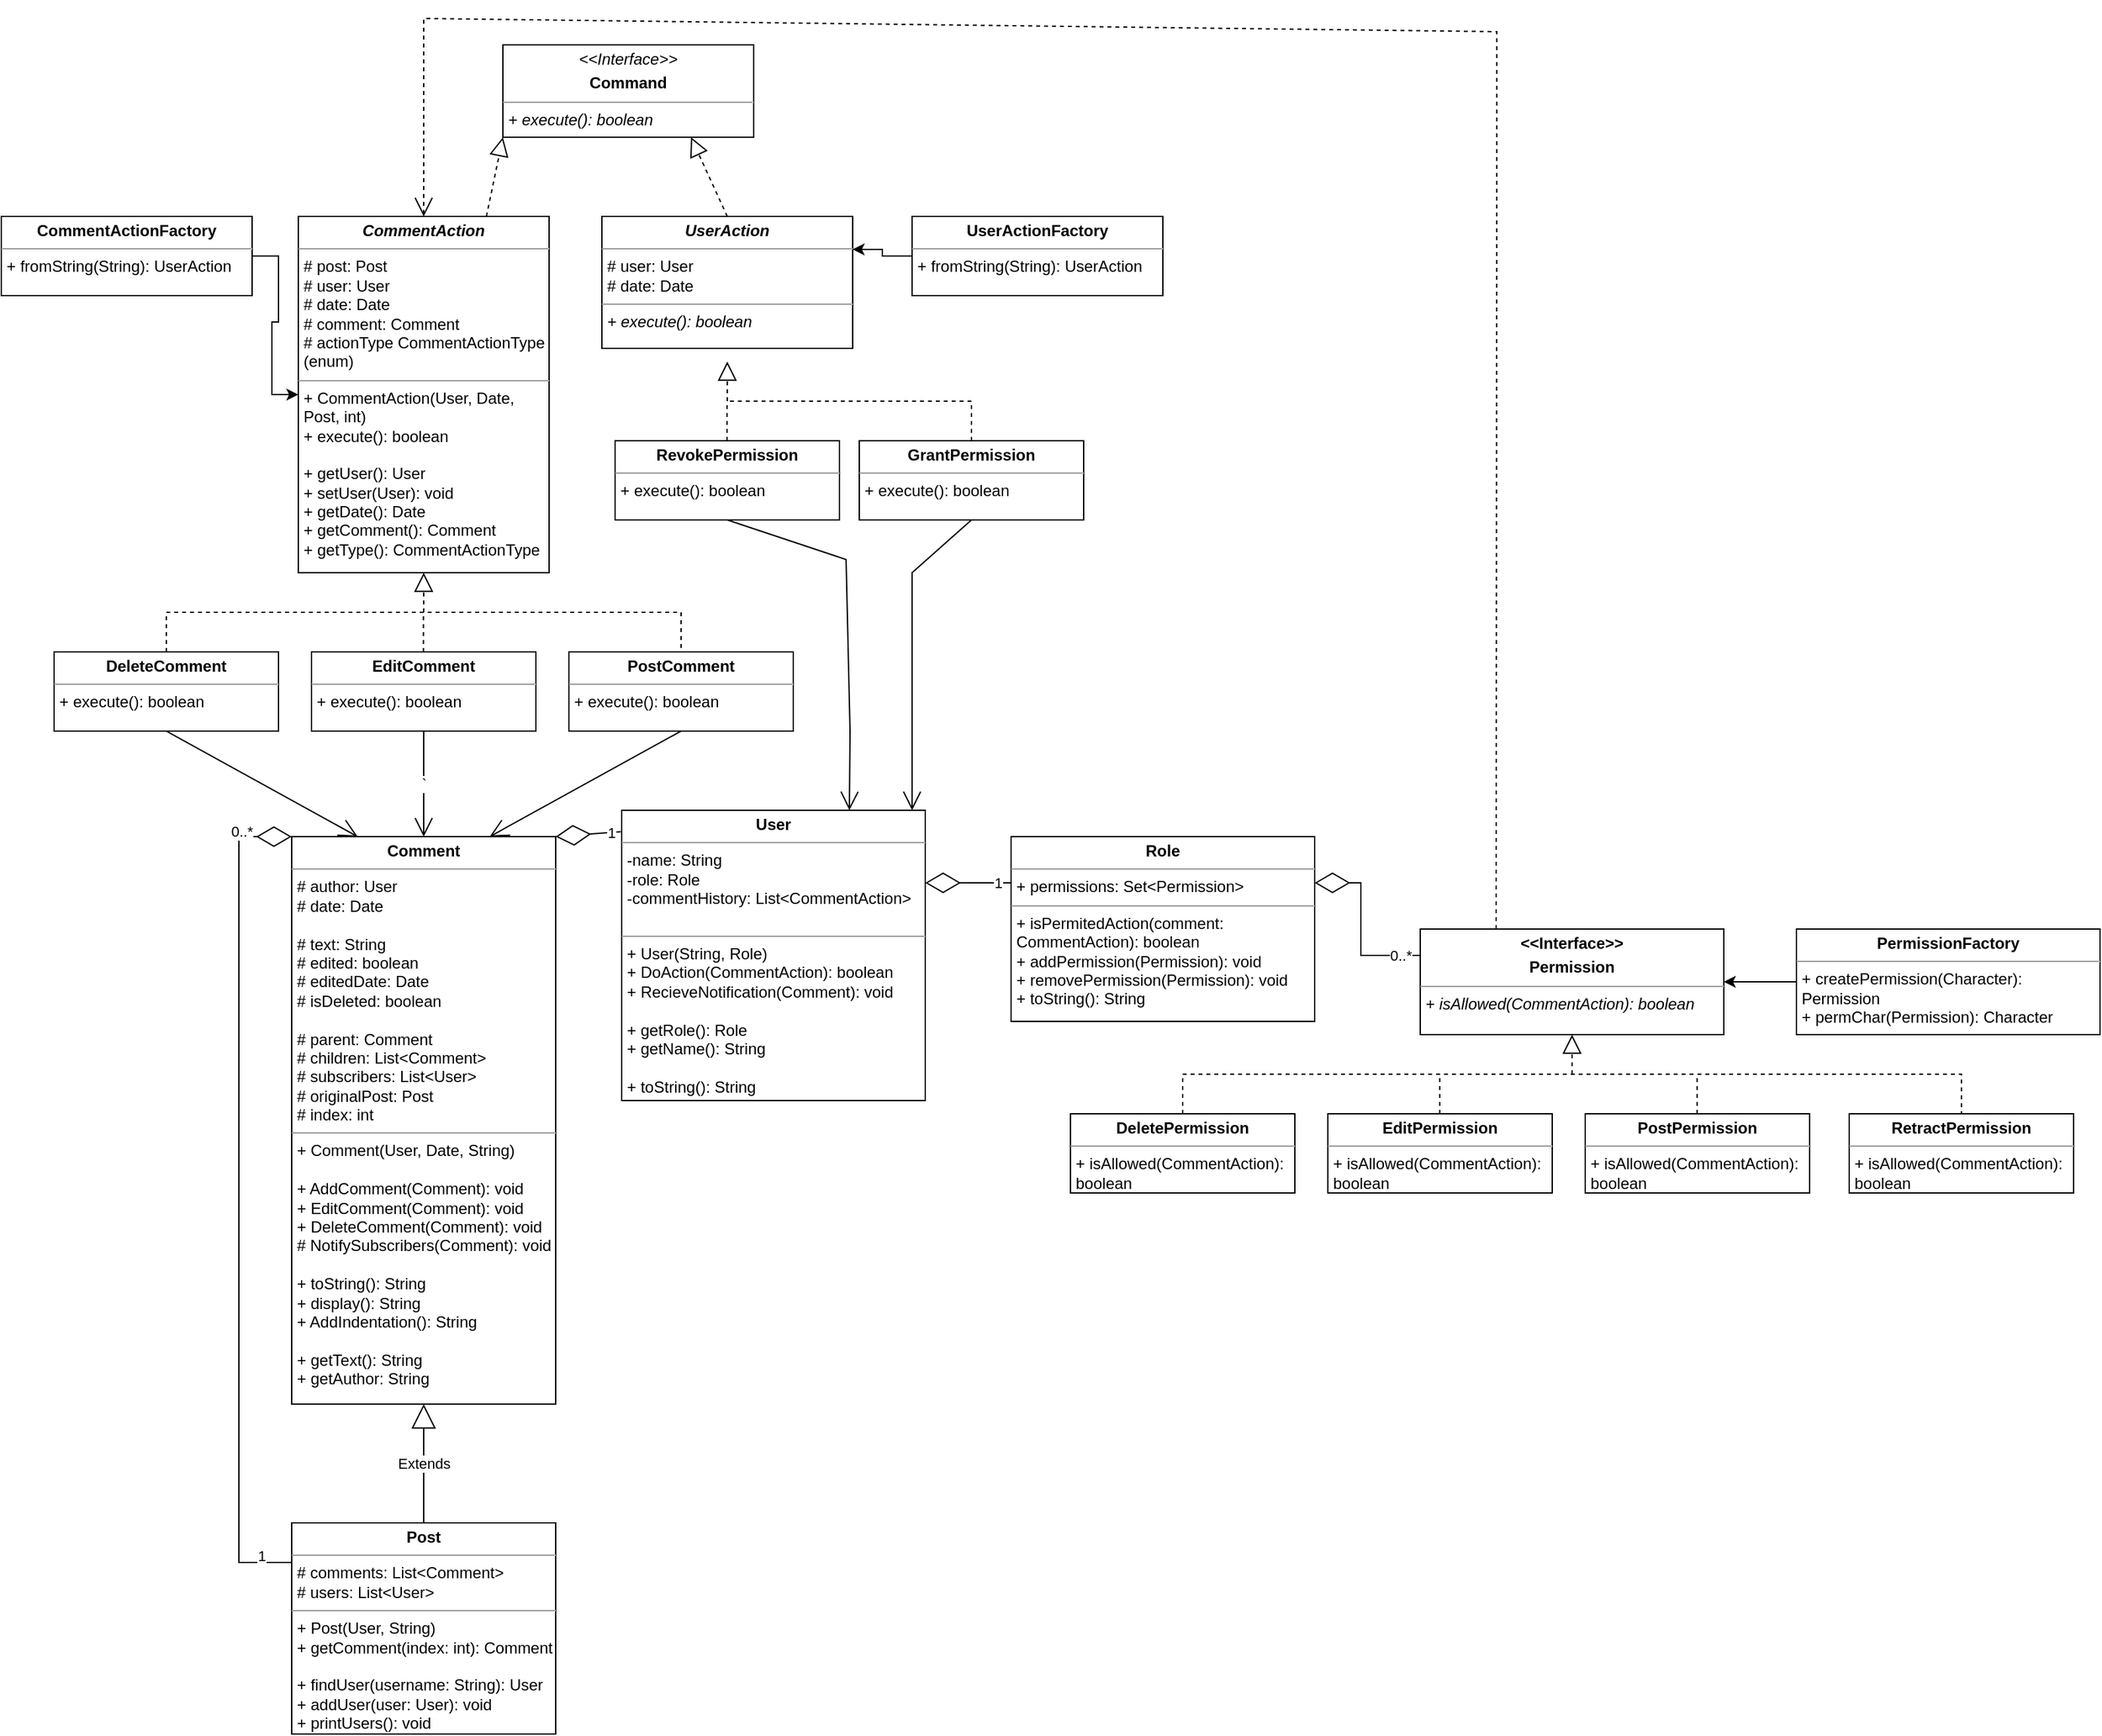 <mxfile version="22.1.22" type="embed">
  <diagram name="Page-1" id="dYeS0N-J2XbGxKYjIUa5">
    <mxGraphModel dx="1072" dy="1384" grid="1" gridSize="10" guides="1" tooltips="1" connect="1" arrows="1" fold="1" page="1" pageScale="1" pageWidth="850" pageHeight="1100" math="0" shadow="0">
      <root>
        <mxCell id="0" />
        <mxCell id="1" parent="0" />
        <mxCell id="7" value="&lt;p style=&quot;margin:0px;margin-top:4px;text-align:center;&quot;&gt;&lt;b&gt;User&lt;/b&gt;&lt;/p&gt;&lt;hr size=&quot;1&quot;&gt;&lt;p style=&quot;margin:0px;margin-left:4px;&quot;&gt;-name: String&lt;/p&gt;&lt;p style=&quot;margin:0px;margin-left:4px;&quot;&gt;-role: Role&lt;/p&gt;&lt;p style=&quot;margin:0px;margin-left:4px;&quot;&gt;-commentHistory: List&amp;lt;CommentAction&amp;gt;&lt;/p&gt;&lt;p style=&quot;margin:0px;margin-left:4px;&quot;&gt;&amp;nbsp;&lt;/p&gt;&lt;hr size=&quot;1&quot;&gt;&lt;p style=&quot;margin:0px;margin-left:4px;&quot;&gt;+ User(String, Role)&amp;nbsp;&lt;/p&gt;&lt;p style=&quot;margin:0px;margin-left:4px;&quot;&gt;+ DoAction(CommentAction): boolean&lt;/p&gt;&lt;p style=&quot;margin:0px;margin-left:4px;&quot;&gt;+ RecieveNotification(Comment): void&lt;/p&gt;&lt;p style=&quot;margin:0px;margin-left:4px;&quot;&gt;&lt;br&gt;&lt;/p&gt;&lt;p style=&quot;margin:0px;margin-left:4px;&quot;&gt;+ getRole(): Role&lt;/p&gt;&lt;p style=&quot;margin:0px;margin-left:4px;&quot;&gt;+ getName(): String&lt;/p&gt;&lt;p style=&quot;margin:0px;margin-left:4px;&quot;&gt;&lt;br&gt;&lt;/p&gt;&lt;p style=&quot;margin:0px;margin-left:4px;&quot;&gt;+ toString(): String&lt;/p&gt;" style="verticalAlign=top;align=left;overflow=fill;fontSize=12;fontFamily=Helvetica;html=1;whiteSpace=wrap;" parent="1" vertex="1">
          <mxGeometry x="20" y="130" width="230" height="220" as="geometry" />
        </mxCell>
        <mxCell id="34" value="" style="group" vertex="1" connectable="0" parent="1">
          <mxGeometry x="-270" y="150" width="240" height="680" as="geometry" />
        </mxCell>
        <mxCell id="33" value="" style="group" vertex="1" connectable="0" parent="34">
          <mxGeometry width="240" height="680" as="geometry" />
        </mxCell>
        <mxCell id="2" value="&lt;p style=&quot;margin:0px;margin-top:4px;text-align:center;&quot;&gt;&lt;b&gt;Comment&lt;/b&gt;&lt;/p&gt;&lt;hr size=&quot;1&quot;&gt;&lt;p style=&quot;margin:0px;margin-left:4px;&quot;&gt;# author: User&lt;/p&gt;&lt;p style=&quot;margin:0px;margin-left:4px;&quot;&gt;# date: Date&lt;/p&gt;&lt;p style=&quot;margin:0px;margin-left:4px;&quot;&gt;&lt;br&gt;&lt;/p&gt;&lt;p style=&quot;margin:0px;margin-left:4px;&quot;&gt;# text: String&lt;/p&gt;&lt;p style=&quot;margin:0px;margin-left:4px;&quot;&gt;# edited: boolean&lt;/p&gt;&lt;p style=&quot;margin:0px;margin-left:4px;&quot;&gt;# editedDate: Date&lt;/p&gt;&lt;p style=&quot;margin:0px;margin-left:4px;&quot;&gt;# isDeleted: boolean&lt;/p&gt;&lt;p style=&quot;margin:0px;margin-left:4px;&quot;&gt;&lt;br&gt;&lt;/p&gt;&lt;p style=&quot;margin:0px;margin-left:4px;&quot;&gt;# parent: Comment&lt;/p&gt;&lt;p style=&quot;margin:0px;margin-left:4px;&quot;&gt;# children: List&amp;lt;Comment&amp;gt;&lt;/p&gt;&lt;p style=&quot;margin:0px;margin-left:4px;&quot;&gt;# subscribers: List&amp;lt;User&amp;gt;&lt;/p&gt;&lt;p style=&quot;border-color: var(--border-color); margin: 0px 0px 0px 4px;&quot;&gt;# originalPost: Post&lt;/p&gt;&lt;p style=&quot;border-color: var(--border-color); margin: 0px 0px 0px 4px;&quot;&gt;# index: int&lt;/p&gt;&lt;hr size=&quot;1&quot;&gt;&lt;p style=&quot;margin:0px;margin-left:4px;&quot;&gt;+ Comment(User, Date, String)&lt;/p&gt;&lt;p style=&quot;margin:0px;margin-left:4px;&quot;&gt;&lt;br&gt;&lt;/p&gt;&lt;p style=&quot;margin:0px;margin-left:4px;&quot;&gt;&lt;span style=&quot;background-color: initial;&quot;&gt;+ AddComment(Comment): void&lt;/span&gt;&lt;br&gt;&lt;/p&gt;&lt;p style=&quot;margin:0px;margin-left:4px;&quot;&gt;&lt;span style=&quot;background-color: initial;&quot;&gt;+ EditComment(Comment): void&lt;/span&gt;&lt;/p&gt;&lt;p style=&quot;margin:0px;margin-left:4px;&quot;&gt;&lt;span style=&quot;background-color: initial;&quot;&gt;+ DeleteComment(Comment): void&lt;/span&gt;&lt;/p&gt;&lt;p style=&quot;margin:0px;margin-left:4px;&quot;&gt;# NotifySubscribers(Comment): void&lt;/p&gt;&lt;p style=&quot;margin:0px;margin-left:4px;&quot;&gt;&lt;br&gt;&lt;/p&gt;&lt;p style=&quot;margin:0px;margin-left:4px;&quot;&gt;+ toString(): String&lt;/p&gt;&lt;p style=&quot;margin:0px;margin-left:4px;&quot;&gt;+ display(): String&lt;/p&gt;&lt;p style=&quot;margin:0px;margin-left:4px;&quot;&gt;+ AddIndentation(): String&lt;/p&gt;&lt;p style=&quot;margin:0px;margin-left:4px;&quot;&gt;&lt;br&gt;&lt;/p&gt;&lt;p style=&quot;margin:0px;margin-left:4px;&quot;&gt;+ getText(): String&lt;/p&gt;&lt;p style=&quot;margin:0px;margin-left:4px;&quot;&gt;+ getAuthor: String&lt;/p&gt;" style="verticalAlign=top;align=left;overflow=fill;fontSize=12;fontFamily=Helvetica;html=1;whiteSpace=wrap;" parent="33" vertex="1">
          <mxGeometry x="40" width="200" height="430" as="geometry" />
        </mxCell>
        <mxCell id="3" value="&lt;p style=&quot;margin:0px;margin-top:4px;text-align:center;&quot;&gt;&lt;b&gt;Post&lt;/b&gt;&lt;/p&gt;&lt;hr size=&quot;1&quot;&gt;&lt;p style=&quot;margin:0px;margin-left:4px;&quot;&gt;&lt;span style=&quot;background-color: initial;&quot;&gt;# comments: List&amp;lt;Comment&amp;gt;&lt;/span&gt;&lt;br&gt;&lt;/p&gt;&lt;p style=&quot;margin:0px;margin-left:4px;&quot;&gt;# users: List&amp;lt;User&amp;gt;&lt;/p&gt;&lt;hr size=&quot;1&quot;&gt;&lt;p style=&quot;margin:0px;margin-left:4px;&quot;&gt;+ Post(User, String)&lt;/p&gt;&lt;p style=&quot;margin:0px;margin-left:4px;&quot;&gt;+ getComment(index: int): Comment&lt;/p&gt;&lt;p style=&quot;margin:0px;margin-left:4px;&quot;&gt;&lt;br&gt;&lt;/p&gt;&lt;p style=&quot;margin:0px;margin-left:4px;&quot;&gt;+ findUser(username: String): User&lt;/p&gt;&lt;p style=&quot;margin:0px;margin-left:4px;&quot;&gt;+ addUser(user: User): void&lt;/p&gt;&lt;p style=&quot;margin:0px;margin-left:4px;&quot;&gt;+ printUsers(): void&lt;/p&gt;" style="verticalAlign=top;align=left;overflow=fill;fontSize=12;fontFamily=Helvetica;html=1;whiteSpace=wrap;" parent="33" vertex="1">
          <mxGeometry x="40" y="520" width="200" height="160" as="geometry" />
        </mxCell>
        <mxCell id="4" value="Extends" style="endArrow=block;endSize=16;endFill=0;html=1;rounded=0;entryX=0.5;entryY=1;entryDx=0;entryDy=0;exitX=0.5;exitY=0;exitDx=0;exitDy=0;" parent="33" source="3" target="2" edge="1">
          <mxGeometry width="160" relative="1" as="geometry">
            <mxPoint x="100" y="480" as="sourcePoint" />
            <mxPoint x="260" y="480" as="targetPoint" />
          </mxGeometry>
        </mxCell>
        <mxCell id="5" value="" style="endArrow=diamondThin;endFill=0;endSize=24;html=1;rounded=0;entryX=0;entryY=0;entryDx=0;entryDy=0;" parent="33" target="2" edge="1">
          <mxGeometry width="160" relative="1" as="geometry">
            <mxPoint x="40" y="550" as="sourcePoint" />
            <mxPoint x="410" y="610" as="targetPoint" />
            <Array as="points">
              <mxPoint y="550" />
              <mxPoint />
            </Array>
          </mxGeometry>
        </mxCell>
        <mxCell id="6" value="0..*" style="edgeLabel;html=1;align=center;verticalAlign=middle;resizable=0;points=[];" parent="5" vertex="1" connectable="0">
          <mxGeometry x="0.877" y="4" relative="1" as="geometry">
            <mxPoint as="offset" />
          </mxGeometry>
        </mxCell>
        <mxCell id="12" value="1" style="edgeLabel;html=1;align=center;verticalAlign=middle;resizable=0;points=[];" parent="5" vertex="1" connectable="0">
          <mxGeometry x="-0.924" y="-5" relative="1" as="geometry">
            <mxPoint x="1" as="offset" />
          </mxGeometry>
        </mxCell>
        <mxCell id="14" value="" style="endArrow=diamondThin;endFill=0;endSize=24;html=1;rounded=0;entryX=1;entryY=0.25;entryDx=0;entryDy=0;exitX=0;exitY=0.25;exitDx=0;exitDy=0;" parent="1" target="7" edge="1" source="13">
          <mxGeometry width="160" relative="1" as="geometry">
            <mxPoint x="1144" y="300" as="sourcePoint" />
            <mxPoint x="895" y="400" as="targetPoint" />
          </mxGeometry>
        </mxCell>
        <mxCell id="15" value="1" style="edgeLabel;html=1;align=center;verticalAlign=middle;resizable=0;points=[];" parent="14" vertex="1" connectable="0">
          <mxGeometry x="-0.697" relative="1" as="geometry">
            <mxPoint as="offset" />
          </mxGeometry>
        </mxCell>
        <mxCell id="67" value="" style="group" vertex="1" connectable="0" parent="1">
          <mxGeometry x="-410" y="-320" width="560" height="420" as="geometry" />
        </mxCell>
        <mxCell id="62" value="" style="group" vertex="1" connectable="0" parent="67">
          <mxGeometry width="560" height="390" as="geometry" />
        </mxCell>
        <mxCell id="46" value="&lt;p style=&quot;margin:0px;margin-top:4px;text-align:center;&quot;&gt;&lt;b&gt;DeleteComment&lt;/b&gt;&lt;/p&gt;&lt;hr size=&quot;1&quot;&gt;&lt;p style=&quot;margin:0px;margin-left:4px;&quot;&gt;&lt;span style=&quot;background-color: initial;&quot;&gt;+ execute(): boolean&lt;/span&gt;&lt;/p&gt;" style="verticalAlign=top;align=left;overflow=fill;fontSize=12;fontFamily=Helvetica;html=1;whiteSpace=wrap;" vertex="1" parent="62">
          <mxGeometry y="330" width="170" height="60" as="geometry" />
        </mxCell>
        <mxCell id="47" value="&lt;p style=&quot;margin:0px;margin-top:4px;text-align:center;&quot;&gt;&lt;b&gt;EditComment&lt;/b&gt;&lt;/p&gt;&lt;hr size=&quot;1&quot;&gt;&lt;p style=&quot;margin:0px;margin-left:4px;&quot;&gt;&lt;span style=&quot;background-color: initial;&quot;&gt;+ execute(): boolean&lt;/span&gt;&lt;/p&gt;" style="verticalAlign=top;align=left;overflow=fill;fontSize=12;fontFamily=Helvetica;html=1;whiteSpace=wrap;" vertex="1" parent="62">
          <mxGeometry x="195" y="330" width="170" height="60" as="geometry" />
        </mxCell>
        <mxCell id="49" value="&lt;p style=&quot;margin:0px;margin-top:4px;text-align:center;&quot;&gt;&lt;b&gt;PostComment&lt;/b&gt;&lt;/p&gt;&lt;hr size=&quot;1&quot;&gt;&lt;p style=&quot;margin:0px;margin-left:4px;&quot;&gt;&lt;span style=&quot;background-color: initial;&quot;&gt;+ execute(): boolean&lt;/span&gt;&lt;/p&gt;" style="verticalAlign=top;align=left;overflow=fill;fontSize=12;fontFamily=Helvetica;html=1;whiteSpace=wrap;" vertex="1" parent="62">
          <mxGeometry x="390" y="330" width="170" height="60" as="geometry" />
        </mxCell>
        <mxCell id="50" value="" style="endArrow=block;dashed=1;endFill=0;endSize=12;html=1;rounded=0;entryX=0.5;entryY=1;entryDx=0;entryDy=0;" edge="1" parent="62">
          <mxGeometry width="160" relative="1" as="geometry">
            <mxPoint x="280" y="300" as="sourcePoint" />
            <mxPoint x="280" y="270" as="targetPoint" />
          </mxGeometry>
        </mxCell>
        <mxCell id="40" value="&lt;p style=&quot;margin:0px;margin-top:4px;text-align:center;&quot;&gt;&lt;b&gt;&lt;i&gt;CommentAction&lt;/i&gt;&lt;/b&gt;&lt;/p&gt;&lt;hr size=&quot;1&quot;&gt;&lt;p style=&quot;margin:0px;margin-left:4px;&quot;&gt;&lt;span style=&quot;background-color: initial;&quot;&gt;# post: Post&lt;/span&gt;&lt;br&gt;&lt;/p&gt;&lt;p style=&quot;margin:0px;margin-left:4px;&quot;&gt;# user: User&lt;/p&gt;&lt;p style=&quot;margin:0px;margin-left:4px;&quot;&gt;# date: Date&lt;/p&gt;&lt;p style=&quot;margin:0px;margin-left:4px;&quot;&gt;# comment: Comment&lt;/p&gt;&lt;p style=&quot;margin:0px;margin-left:4px;&quot;&gt;# actionType CommentActionType (enum)&lt;/p&gt;&lt;hr size=&quot;1&quot;&gt;&lt;p style=&quot;margin:0px;margin-left:4px;&quot;&gt;+ CommentAction(User, Date, Post, int)&lt;/p&gt;&lt;p style=&quot;margin:0px;margin-left:4px;&quot;&gt;+ execute(): boolean&lt;/p&gt;&lt;p style=&quot;margin:0px;margin-left:4px;&quot;&gt;&lt;br&gt;&lt;/p&gt;&lt;p style=&quot;margin:0px;margin-left:4px;&quot;&gt;+ getUser(): User&lt;/p&gt;&lt;p style=&quot;margin:0px;margin-left:4px;&quot;&gt;+ setUser(User): void&lt;/p&gt;&lt;p style=&quot;margin:0px;margin-left:4px;&quot;&gt;+ getDate(): Date&lt;/p&gt;&lt;p style=&quot;margin:0px;margin-left:4px;&quot;&gt;+ getComment(): Comment&lt;/p&gt;&lt;p style=&quot;margin:0px;margin-left:4px;&quot;&gt;+ getType(): CommentActionType&lt;/p&gt;" style="verticalAlign=top;align=left;overflow=fill;fontSize=12;fontFamily=Helvetica;html=1;whiteSpace=wrap;" vertex="1" parent="62">
          <mxGeometry x="185" width="190" height="270" as="geometry" />
        </mxCell>
        <mxCell id="51" value="" style="endArrow=none;dashed=1;endFill=0;endSize=12;html=1;rounded=0;entryX=0.5;entryY=0;entryDx=0;entryDy=0;exitX=0.5;exitY=0;exitDx=0;exitDy=0;" edge="1" parent="62" source="46" target="49">
          <mxGeometry width="160" relative="1" as="geometry">
            <mxPoint x="80" y="330.0" as="sourcePoint" />
            <mxPoint x="570" y="330" as="targetPoint" />
            <Array as="points">
              <mxPoint x="85" y="300" />
              <mxPoint x="280" y="300" />
              <mxPoint x="475" y="300" />
            </Array>
          </mxGeometry>
        </mxCell>
        <mxCell id="52" value="" style="endArrow=none;dashed=1;endFill=0;endSize=12;html=1;rounded=0;entryX=0.5;entryY=1;entryDx=0;entryDy=0;" edge="1" parent="62">
          <mxGeometry width="160" relative="1" as="geometry">
            <mxPoint x="279.81" y="330" as="sourcePoint" />
            <mxPoint x="279.81" y="300" as="targetPoint" />
          </mxGeometry>
        </mxCell>
        <mxCell id="99" value="&lt;p style=&quot;margin:0px;margin-top:4px;text-align:center;&quot;&gt;&lt;b style=&quot;background-color: initial;&quot;&gt;CommentActionFactory&lt;/b&gt;&lt;br&gt;&lt;/p&gt;&lt;hr size=&quot;1&quot;&gt;&lt;p style=&quot;margin:0px;margin-left:4px;&quot;&gt;+ fromString(String): UserAction&lt;/p&gt;" style="verticalAlign=top;align=left;overflow=fill;fontSize=12;fontFamily=Helvetica;html=1;whiteSpace=wrap;" vertex="1" parent="62">
          <mxGeometry x="-40" width="190" height="60" as="geometry" />
        </mxCell>
        <mxCell id="101" value="" style="edgeStyle=orthogonalEdgeStyle;rounded=0;orthogonalLoop=1;jettySize=auto;html=1;" edge="1" parent="62" source="99" target="40">
          <mxGeometry relative="1" as="geometry" />
        </mxCell>
        <mxCell id="68" value="" style="group" vertex="1" connectable="0" parent="1">
          <mxGeometry x="-180" y="-480" width="610" height="420" as="geometry" />
        </mxCell>
        <mxCell id="70" value="" style="group" vertex="1" connectable="0" parent="68">
          <mxGeometry width="610" height="390" as="geometry" />
        </mxCell>
        <mxCell id="71" value="&lt;p style=&quot;margin:0px;margin-top:4px;text-align:center;&quot;&gt;&lt;b&gt;GrantPermission&lt;/b&gt;&lt;/p&gt;&lt;hr size=&quot;1&quot;&gt;&lt;p style=&quot;margin:0px;margin-left:4px;&quot;&gt;&lt;span style=&quot;background-color: initial;&quot;&gt;+ execute(): boolean&lt;/span&gt;&lt;/p&gt;" style="verticalAlign=top;align=left;overflow=fill;fontSize=12;fontFamily=Helvetica;html=1;whiteSpace=wrap;" vertex="1" parent="70">
          <mxGeometry x="380" y="330" width="170" height="60" as="geometry" />
        </mxCell>
        <mxCell id="72" value="&lt;p style=&quot;margin:0px;margin-top:4px;text-align:center;&quot;&gt;&lt;b&gt;RevokePermission&lt;/b&gt;&lt;/p&gt;&lt;hr size=&quot;1&quot;&gt;&lt;p style=&quot;margin:0px;margin-left:4px;&quot;&gt;&lt;span style=&quot;background-color: initial;&quot;&gt;+ execute(): boolean&lt;/span&gt;&lt;/p&gt;" style="verticalAlign=top;align=left;overflow=fill;fontSize=12;fontFamily=Helvetica;html=1;whiteSpace=wrap;" vertex="1" parent="70">
          <mxGeometry x="195" y="330" width="170" height="60" as="geometry" />
        </mxCell>
        <mxCell id="74" value="" style="endArrow=block;dashed=1;endFill=0;endSize=12;html=1;rounded=0;entryX=0.5;entryY=1;entryDx=0;entryDy=0;" edge="1" parent="70">
          <mxGeometry width="160" relative="1" as="geometry">
            <mxPoint x="280" y="300" as="sourcePoint" />
            <mxPoint x="280" y="270" as="targetPoint" />
          </mxGeometry>
        </mxCell>
        <mxCell id="75" value="&lt;p style=&quot;margin:0px;margin-top:4px;text-align:center;&quot;&gt;&lt;b style=&quot;background-color: initial;&quot;&gt;&lt;i&gt;UserAction&lt;/i&gt;&lt;/b&gt;&lt;br&gt;&lt;/p&gt;&lt;hr size=&quot;1&quot;&gt;&lt;p style=&quot;margin:0px;margin-left:4px;&quot;&gt;&lt;span style=&quot;background-color: initial;&quot;&gt;# user: User&lt;/span&gt;&lt;br&gt;&lt;/p&gt;&lt;p style=&quot;margin:0px;margin-left:4px;&quot;&gt;# date: Date&lt;/p&gt;&lt;hr size=&quot;1&quot;&gt;&lt;p style=&quot;margin:0px;margin-left:4px;&quot;&gt;&lt;i&gt;+ execute(): boolean&lt;/i&gt;&lt;/p&gt;" style="verticalAlign=top;align=left;overflow=fill;fontSize=12;fontFamily=Helvetica;html=1;whiteSpace=wrap;" vertex="1" parent="70">
          <mxGeometry x="185" y="160" width="190" height="100" as="geometry" />
        </mxCell>
        <mxCell id="76" value="" style="endArrow=none;dashed=1;endFill=0;endSize=12;html=1;rounded=0;exitX=0.5;exitY=0;exitDx=0;exitDy=0;" edge="1" parent="70" source="71">
          <mxGeometry width="160" relative="1" as="geometry">
            <mxPoint x="80" y="330.0" as="sourcePoint" />
            <mxPoint x="280" y="300" as="targetPoint" />
            <Array as="points">
              <mxPoint x="465" y="300" />
              <mxPoint x="280" y="300" />
            </Array>
          </mxGeometry>
        </mxCell>
        <mxCell id="77" value="" style="endArrow=none;dashed=1;endFill=0;endSize=12;html=1;rounded=0;entryX=0.5;entryY=1;entryDx=0;entryDy=0;" edge="1" parent="70">
          <mxGeometry width="160" relative="1" as="geometry">
            <mxPoint x="279.81" y="330" as="sourcePoint" />
            <mxPoint x="279.81" y="300" as="targetPoint" />
          </mxGeometry>
        </mxCell>
        <mxCell id="98" style="edgeStyle=orthogonalEdgeStyle;rounded=0;orthogonalLoop=1;jettySize=auto;html=1;entryX=1;entryY=0.25;entryDx=0;entryDy=0;" edge="1" parent="70" source="89" target="75">
          <mxGeometry relative="1" as="geometry" />
        </mxCell>
        <mxCell id="89" value="&lt;p style=&quot;margin:0px;margin-top:4px;text-align:center;&quot;&gt;&lt;b style=&quot;background-color: initial;&quot;&gt;UserActionFactory&lt;/b&gt;&lt;br&gt;&lt;/p&gt;&lt;hr size=&quot;1&quot;&gt;&lt;p style=&quot;margin:0px;margin-left:4px;&quot;&gt;+ fromString(String): UserAction&lt;/p&gt;" style="verticalAlign=top;align=left;overflow=fill;fontSize=12;fontFamily=Helvetica;html=1;whiteSpace=wrap;" vertex="1" parent="70">
          <mxGeometry x="420" y="160" width="190" height="60" as="geometry" />
        </mxCell>
        <mxCell id="91" value="&lt;p style=&quot;margin:0px;margin-top:4px;text-align:center;&quot;&gt;&lt;i style=&quot;&quot;&gt;&amp;lt;&amp;lt;Interface&amp;gt;&amp;gt;&lt;/i&gt;&lt;/p&gt;&lt;p style=&quot;margin:0px;margin-top:4px;text-align:center;&quot;&gt;&lt;b&gt;Command&lt;/b&gt;&lt;/p&gt;&lt;hr size=&quot;1&quot;&gt;&lt;p style=&quot;margin:0px;margin-left:4px;&quot;&gt;&lt;/p&gt;&lt;p style=&quot;margin:0px;margin-left:4px;&quot;&gt;&lt;i&gt;+ execute(): boolean&lt;/i&gt;&lt;/p&gt;" style="verticalAlign=top;align=left;overflow=fill;fontSize=12;fontFamily=Helvetica;html=1;whiteSpace=wrap;" vertex="1" parent="70">
          <mxGeometry x="110" y="30" width="190" height="70" as="geometry" />
        </mxCell>
        <mxCell id="93" value="" style="endArrow=block;dashed=1;endFill=0;endSize=12;html=1;rounded=0;entryX=0.75;entryY=1;entryDx=0;entryDy=0;exitX=0.5;exitY=0;exitDx=0;exitDy=0;" edge="1" parent="70" source="75" target="91">
          <mxGeometry width="160" relative="1" as="geometry">
            <mxPoint x="230" y="280" as="sourcePoint" />
            <mxPoint x="220" y="320" as="targetPoint" />
          </mxGeometry>
        </mxCell>
        <mxCell id="78" value="" style="endArrow=open;endFill=1;endSize=12;html=1;rounded=0;exitX=0.5;exitY=1;exitDx=0;exitDy=0;entryX=0.75;entryY=0;entryDx=0;entryDy=0;" edge="1" parent="1" source="72" target="7">
          <mxGeometry width="160" relative="1" as="geometry">
            <mxPoint x="315" y="100" as="sourcePoint" />
            <mxPoint x="510" y="140" as="targetPoint" />
            <Array as="points">
              <mxPoint x="190" y="-60" />
              <mxPoint x="193" y="70" />
            </Array>
          </mxGeometry>
        </mxCell>
        <mxCell id="69" value="" style="endArrow=open;endFill=1;endSize=12;html=1;rounded=0;exitX=0.5;exitY=1;exitDx=0;exitDy=0;" edge="1" parent="1" source="71">
          <mxGeometry width="160" relative="1" as="geometry">
            <mxPoint x="345.455" y="100" as="sourcePoint" />
            <mxPoint x="240" y="130" as="targetPoint" />
            <Array as="points">
              <mxPoint x="240" y="-50" />
            </Array>
          </mxGeometry>
        </mxCell>
        <mxCell id="10" value="" style="endArrow=diamondThin;endFill=0;endSize=24;html=1;rounded=0;exitX=-0.003;exitY=0.074;exitDx=0;exitDy=0;exitPerimeter=0;entryX=1;entryY=0;entryDx=0;entryDy=0;" parent="1" source="7" edge="1" target="2">
          <mxGeometry width="160" relative="1" as="geometry">
            <mxPoint x="390" y="160" as="sourcePoint" />
            <mxPoint x="220" y="160" as="targetPoint" />
          </mxGeometry>
        </mxCell>
        <mxCell id="11" value="1" style="edgeLabel;html=1;align=center;verticalAlign=middle;resizable=0;points=[];" parent="10" vertex="1" connectable="0">
          <mxGeometry x="-0.697" relative="1" as="geometry">
            <mxPoint as="offset" />
          </mxGeometry>
        </mxCell>
        <mxCell id="88" value="" style="group" vertex="1" connectable="0" parent="1">
          <mxGeometry x="50" y="150" width="1090" height="640" as="geometry" />
        </mxCell>
        <mxCell id="32" value="" style="group" vertex="1" connectable="0" parent="88">
          <mxGeometry width="1090" height="640" as="geometry" />
        </mxCell>
        <mxCell id="43" value="" style="group" vertex="1" connectable="0" parent="32">
          <mxGeometry x="265" width="825" height="270" as="geometry" />
        </mxCell>
        <mxCell id="13" value="&lt;p style=&quot;margin:0px;margin-top:4px;text-align:center;&quot;&gt;&lt;b&gt;Role&lt;/b&gt;&lt;/p&gt;&lt;hr size=&quot;1&quot;&gt;&lt;p style=&quot;margin:0px;margin-left:4px;&quot;&gt;&lt;span style=&quot;background-color: initial;&quot;&gt;+ permissions: Set&amp;lt;Permission&amp;gt;&lt;/span&gt;&lt;span style=&quot;background-color: initial;&quot;&gt;&amp;nbsp;&lt;/span&gt;&lt;/p&gt;&lt;hr size=&quot;1&quot;&gt;&lt;p style=&quot;margin:0px;margin-left:4px;&quot;&gt;+ isPermitedAction(comment: CommentAction): boolean&lt;/p&gt;&lt;p style=&quot;margin:0px;margin-left:4px;&quot;&gt;+ addPermission(Permission): void&lt;/p&gt;&lt;p style=&quot;margin:0px;margin-left:4px;&quot;&gt;+ removePermission(Permission): void&lt;/p&gt;&lt;p style=&quot;margin:0px;margin-left:4px;&quot;&gt;+ toString(): String&lt;/p&gt;" style="verticalAlign=top;align=left;overflow=fill;fontSize=12;fontFamily=Helvetica;html=1;whiteSpace=wrap;" parent="43" vertex="1">
          <mxGeometry width="230" height="140" as="geometry" />
        </mxCell>
        <mxCell id="16" value="&lt;p style=&quot;margin:0px;margin-top:4px;text-align:center;&quot;&gt;&lt;b&gt;&amp;lt;&amp;lt;Interface&amp;gt;&amp;gt;&lt;/b&gt;&lt;/p&gt;&lt;p style=&quot;margin:0px;margin-top:4px;text-align:center;&quot;&gt;&lt;b&gt;Permission&lt;/b&gt;&lt;/p&gt;&lt;hr size=&quot;1&quot;&gt;&lt;p style=&quot;margin:0px;margin-left:4px;&quot;&gt;&lt;span style=&quot;background-color: initial;&quot;&gt;&lt;i&gt;+ isAllowed(CommentAction): boolean&lt;/i&gt;&lt;/span&gt;&lt;/p&gt;" style="verticalAlign=top;align=left;overflow=fill;fontSize=12;fontFamily=Helvetica;html=1;whiteSpace=wrap;" parent="43" vertex="1">
          <mxGeometry x="310" y="70" width="230" height="80" as="geometry" />
        </mxCell>
        <mxCell id="17" value="&lt;p style=&quot;margin:0px;margin-top:4px;text-align:center;&quot;&gt;&lt;b style=&quot;background-color: initial;&quot;&gt;DeletePermission&lt;/b&gt;&lt;br&gt;&lt;/p&gt;&lt;hr size=&quot;1&quot;&gt;&lt;p style=&quot;margin:0px;margin-left:4px;&quot;&gt;&lt;span style=&quot;background-color: initial;&quot;&gt;+ isAllowed(CommentAction): boolean&lt;/span&gt;&lt;/p&gt;" style="verticalAlign=top;align=left;overflow=fill;fontSize=12;fontFamily=Helvetica;html=1;whiteSpace=wrap;" vertex="1" parent="43">
          <mxGeometry x="45" y="210" width="170" height="60" as="geometry" />
        </mxCell>
        <mxCell id="21" value="&lt;p style=&quot;margin:0px;margin-top:4px;text-align:center;&quot;&gt;&lt;b&gt;EditPermission&lt;/b&gt;&lt;/p&gt;&lt;hr size=&quot;1&quot;&gt;&lt;p style=&quot;margin:0px;margin-left:4px;&quot;&gt;&lt;span style=&quot;background-color: initial;&quot;&gt;+ isAllowed(CommentAction): boolean&lt;/span&gt;&lt;/p&gt;" style="verticalAlign=top;align=left;overflow=fill;fontSize=12;fontFamily=Helvetica;html=1;whiteSpace=wrap;" vertex="1" parent="43">
          <mxGeometry x="240" y="210" width="170" height="60" as="geometry" />
        </mxCell>
        <mxCell id="22" value="&lt;p style=&quot;margin:0px;margin-top:4px;text-align:center;&quot;&gt;&lt;b&gt;RetractPermission&lt;/b&gt;&lt;/p&gt;&lt;hr size=&quot;1&quot;&gt;&lt;p style=&quot;margin:0px;margin-left:4px;&quot;&gt;&lt;span style=&quot;background-color: initial;&quot;&gt;+ isAllowed(CommentAction): boolean&lt;/span&gt;&lt;/p&gt;" style="verticalAlign=top;align=left;overflow=fill;fontSize=12;fontFamily=Helvetica;html=1;whiteSpace=wrap;" vertex="1" parent="43">
          <mxGeometry x="635" y="210" width="170" height="60" as="geometry" />
        </mxCell>
        <mxCell id="23" value="&lt;p style=&quot;margin:0px;margin-top:4px;text-align:center;&quot;&gt;&lt;b&gt;PostPermission&lt;/b&gt;&lt;/p&gt;&lt;hr size=&quot;1&quot;&gt;&lt;p style=&quot;margin:0px;margin-left:4px;&quot;&gt;&lt;span style=&quot;background-color: initial;&quot;&gt;+ isAllowed(CommentAction): boolean&lt;/span&gt;&lt;/p&gt;" style="verticalAlign=top;align=left;overflow=fill;fontSize=12;fontFamily=Helvetica;html=1;whiteSpace=wrap;" vertex="1" parent="43">
          <mxGeometry x="435" y="210" width="170" height="60" as="geometry" />
        </mxCell>
        <mxCell id="24" value="" style="endArrow=diamondThin;endFill=0;endSize=24;html=1;rounded=0;exitX=0;exitY=0.25;exitDx=0;exitDy=0;entryX=1;entryY=0.25;entryDx=0;entryDy=0;" edge="1" parent="43" source="16" target="13">
          <mxGeometry width="160" relative="1" as="geometry">
            <mxPoint x="-281" y="17" as="sourcePoint" />
            <mxPoint x="-390" y="17" as="targetPoint" />
            <Array as="points">
              <mxPoint x="265" y="90" />
              <mxPoint x="265" y="35" />
            </Array>
          </mxGeometry>
        </mxCell>
        <mxCell id="26" value="0..*&lt;br&gt;" style="edgeLabel;html=1;align=center;verticalAlign=middle;resizable=0;points=[];" vertex="1" connectable="0" parent="24">
          <mxGeometry x="-0.77" relative="1" as="geometry">
            <mxPoint as="offset" />
          </mxGeometry>
        </mxCell>
        <mxCell id="27" value="" style="endArrow=block;dashed=1;endFill=0;endSize=12;html=1;rounded=0;entryX=0.5;entryY=1;entryDx=0;entryDy=0;" edge="1" parent="43" target="16">
          <mxGeometry width="160" relative="1" as="geometry">
            <mxPoint x="425" y="180" as="sourcePoint" />
            <mxPoint x="510" y="400" as="targetPoint" />
          </mxGeometry>
        </mxCell>
        <mxCell id="28" value="" style="endArrow=none;dashed=1;endFill=0;endSize=12;html=1;rounded=0;entryX=0.5;entryY=0;entryDx=0;entryDy=0;exitX=0.5;exitY=0;exitDx=0;exitDy=0;" edge="1" parent="43" source="17" target="22">
          <mxGeometry width="160" relative="1" as="geometry">
            <mxPoint x="140" y="180" as="sourcePoint" />
            <mxPoint x="730" y="180" as="targetPoint" />
            <Array as="points">
              <mxPoint x="130" y="180" />
              <mxPoint x="430" y="180" />
              <mxPoint x="720" y="180" />
            </Array>
          </mxGeometry>
        </mxCell>
        <mxCell id="30" value="" style="endArrow=none;dashed=1;endFill=0;endSize=12;html=1;rounded=0;entryX=0.5;entryY=1;entryDx=0;entryDy=0;" edge="1" parent="43">
          <mxGeometry width="160" relative="1" as="geometry">
            <mxPoint x="324.76" y="210" as="sourcePoint" />
            <mxPoint x="324.76" y="180" as="targetPoint" />
          </mxGeometry>
        </mxCell>
        <mxCell id="31" value="" style="endArrow=none;dashed=1;endFill=0;endSize=12;html=1;rounded=0;entryX=0.5;entryY=1;entryDx=0;entryDy=0;" edge="1" parent="43">
          <mxGeometry width="160" relative="1" as="geometry">
            <mxPoint x="519.76" y="210" as="sourcePoint" />
            <mxPoint x="519.76" y="180" as="targetPoint" />
          </mxGeometry>
        </mxCell>
        <mxCell id="103" value="" style="edgeStyle=orthogonalEdgeStyle;rounded=0;orthogonalLoop=1;jettySize=auto;html=1;" edge="1" parent="43" source="102" target="16">
          <mxGeometry relative="1" as="geometry" />
        </mxCell>
        <mxCell id="102" value="&lt;p style=&quot;margin:0px;margin-top:4px;text-align:center;&quot;&gt;&lt;b&gt;PermissionFactory&lt;/b&gt;&lt;/p&gt;&lt;hr size=&quot;1&quot;&gt;&lt;p style=&quot;margin:0px;margin-left:4px;&quot;&gt;+ createPermission(Character): Permission&lt;/p&gt;&lt;p style=&quot;margin:0px;margin-left:4px;&quot;&gt;+ permChar(Permission): Character&lt;/p&gt;" style="verticalAlign=top;align=left;overflow=fill;fontSize=12;fontFamily=Helvetica;html=1;whiteSpace=wrap;" vertex="1" parent="43">
          <mxGeometry x="595" y="70" width="230" height="80" as="geometry" />
        </mxCell>
        <mxCell id="63" value="`" style="endArrow=open;endFill=1;endSize=12;html=1;rounded=0;entryX=0.5;entryY=0;entryDx=0;entryDy=0;exitX=0.5;exitY=1;exitDx=0;exitDy=0;" edge="1" parent="1" source="47" target="2">
          <mxGeometry width="160" relative="1" as="geometry">
            <mxPoint x="335" y="800" as="sourcePoint" />
            <mxPoint x="220" y="820" as="targetPoint" />
          </mxGeometry>
        </mxCell>
        <mxCell id="64" value="" style="endArrow=open;endFill=1;endSize=12;html=1;rounded=0;exitX=0.5;exitY=1;exitDx=0;exitDy=0;entryX=0.75;entryY=0;entryDx=0;entryDy=0;" edge="1" parent="1" source="49" target="2">
          <mxGeometry width="160" relative="1" as="geometry">
            <mxPoint x="540" y="790" as="sourcePoint" />
            <mxPoint x="220" y="810" as="targetPoint" />
          </mxGeometry>
        </mxCell>
        <mxCell id="61" value="" style="endArrow=open;endFill=1;endSize=12;html=1;rounded=0;exitX=0.5;exitY=1;exitDx=0;exitDy=0;entryX=0.25;entryY=0;entryDx=0;entryDy=0;" edge="1" parent="1" source="46" target="2">
          <mxGeometry width="160" relative="1" as="geometry">
            <mxPoint x="365.455" y="800" as="sourcePoint" />
            <mxPoint x="220" y="790" as="targetPoint" />
          </mxGeometry>
        </mxCell>
        <mxCell id="92" value="" style="endArrow=open;endSize=12;dashed=1;html=1;rounded=0;exitX=0.25;exitY=0;exitDx=0;exitDy=0;entryX=0.5;entryY=0;entryDx=0;entryDy=0;" edge="1" parent="1" source="16" target="40">
          <mxGeometry width="160" relative="1" as="geometry">
            <mxPoint x="683" y="220" as="sourcePoint" />
            <mxPoint x="50" y="-460" as="targetPoint" />
            <Array as="points">
              <mxPoint x="683" y="-370" />
              <mxPoint x="683" y="-460" />
              <mxPoint x="-130" y="-470" />
            </Array>
          </mxGeometry>
        </mxCell>
        <mxCell id="95" value="" style="endArrow=block;dashed=1;endFill=0;endSize=12;html=1;rounded=0;entryX=0;entryY=1;entryDx=0;entryDy=0;exitX=0.75;exitY=0;exitDx=0;exitDy=0;" edge="1" parent="1" source="40" target="91">
          <mxGeometry width="160" relative="1" as="geometry">
            <mxPoint x="110" y="-310" as="sourcePoint" />
            <mxPoint x="178" y="-350" as="targetPoint" />
          </mxGeometry>
        </mxCell>
      </root>
    </mxGraphModel>
  </diagram>
</mxfile>
